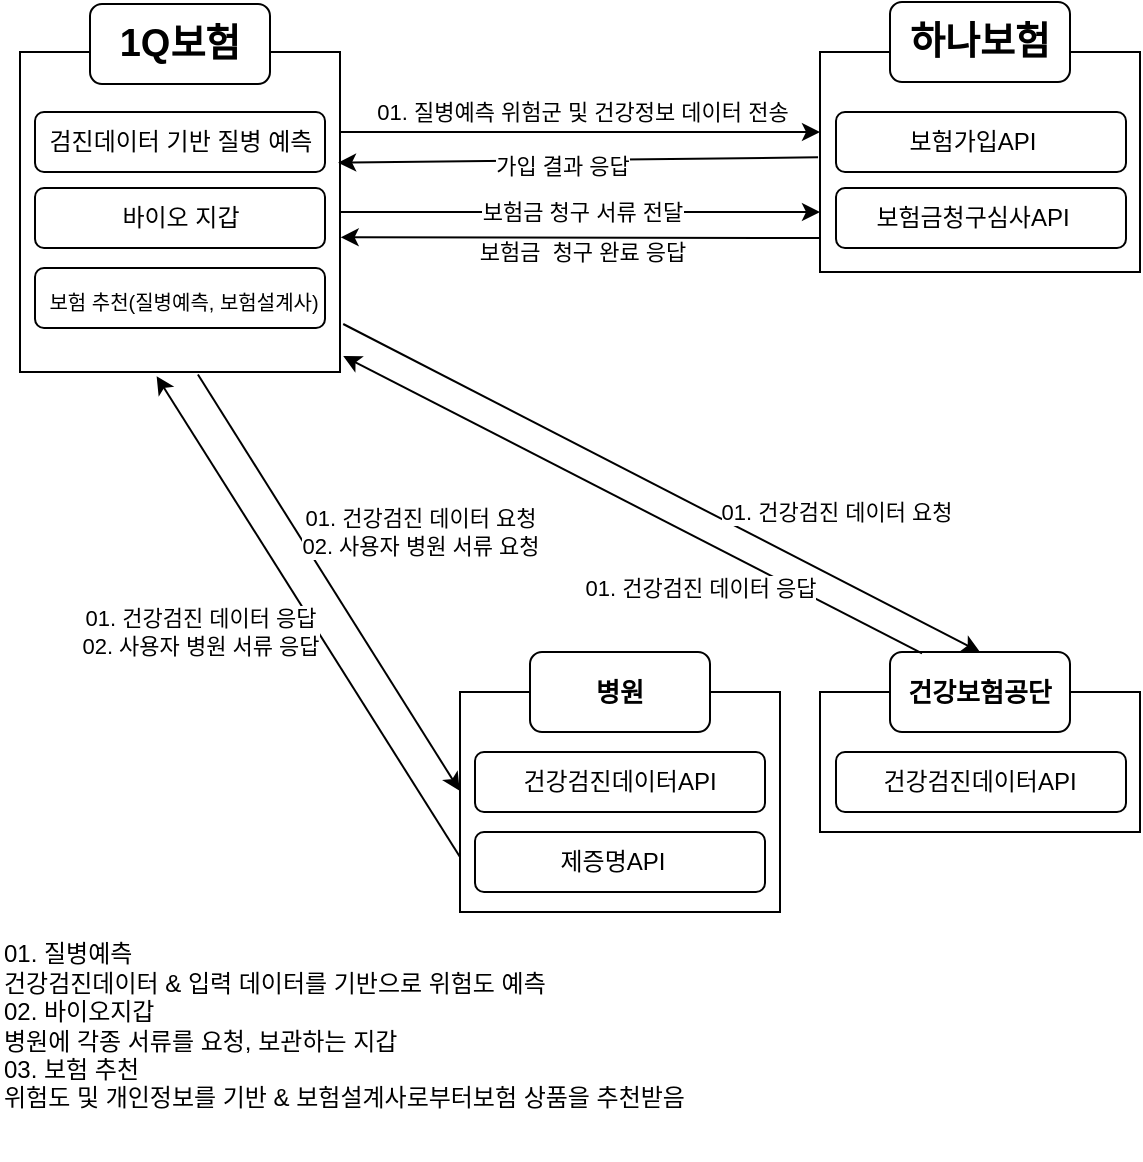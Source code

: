 <mxfile version="21.6.2" type="device">
  <diagram id="C5RBs43oDa-KdzZeNtuy" name="Page-1">
    <mxGraphModel dx="1018" dy="1810" grid="1" gridSize="10" guides="1" tooltips="1" connect="1" arrows="1" fold="1" page="1" pageScale="1" pageWidth="827" pageHeight="1169" math="0" shadow="0">
      <root>
        <mxCell id="WIyWlLk6GJQsqaUBKTNV-0" />
        <mxCell id="WIyWlLk6GJQsqaUBKTNV-1" parent="WIyWlLk6GJQsqaUBKTNV-0" />
        <mxCell id="sz-k3UKfdQ9AmwkZd8R5-64" value="" style="rounded=0;whiteSpace=wrap;html=1;" vertex="1" parent="WIyWlLk6GJQsqaUBKTNV-1">
          <mxGeometry x="440" y="-600" width="160" height="110" as="geometry" />
        </mxCell>
        <mxCell id="sz-k3UKfdQ9AmwkZd8R5-7" value="" style="rounded=0;whiteSpace=wrap;html=1;" vertex="1" parent="WIyWlLk6GJQsqaUBKTNV-1">
          <mxGeometry x="440" y="-280" width="160" height="70" as="geometry" />
        </mxCell>
        <mxCell id="sz-k3UKfdQ9AmwkZd8R5-23" value="" style="rounded=1;whiteSpace=wrap;html=1;" vertex="1" parent="WIyWlLk6GJQsqaUBKTNV-1">
          <mxGeometry x="475" y="-300" width="90" height="40" as="geometry" />
        </mxCell>
        <mxCell id="sz-k3UKfdQ9AmwkZd8R5-16" value="" style="rounded=1;whiteSpace=wrap;html=1;" vertex="1" parent="WIyWlLk6GJQsqaUBKTNV-1">
          <mxGeometry x="475" y="-625" width="90" height="40" as="geometry" />
        </mxCell>
        <mxCell id="sz-k3UKfdQ9AmwkZd8R5-18" value="&lt;b&gt;&lt;font style=&quot;font-size: 19px;&quot;&gt;하나보험&lt;/font&gt;&lt;/b&gt;" style="text;html=1;strokeColor=none;fillColor=none;align=center;verticalAlign=middle;whiteSpace=wrap;rounded=0;" vertex="1" parent="WIyWlLk6GJQsqaUBKTNV-1">
          <mxGeometry x="480" y="-620" width="80" height="30" as="geometry" />
        </mxCell>
        <mxCell id="sz-k3UKfdQ9AmwkZd8R5-0" value="" style="whiteSpace=wrap;html=1;aspect=fixed;" vertex="1" parent="WIyWlLk6GJQsqaUBKTNV-1">
          <mxGeometry x="40" y="-600" width="160" height="160" as="geometry" />
        </mxCell>
        <mxCell id="sz-k3UKfdQ9AmwkZd8R5-13" value="" style="rounded=1;whiteSpace=wrap;html=1;" vertex="1" parent="WIyWlLk6GJQsqaUBKTNV-1">
          <mxGeometry x="75" y="-624" width="90" height="40" as="geometry" />
        </mxCell>
        <mxCell id="sz-k3UKfdQ9AmwkZd8R5-17" value="&lt;b&gt;&lt;font style=&quot;font-size: 19px;&quot;&gt;1Q보험&lt;/font&gt;&lt;/b&gt;" style="text;html=1;strokeColor=none;fillColor=none;align=center;verticalAlign=middle;whiteSpace=wrap;rounded=0;" vertex="1" parent="WIyWlLk6GJQsqaUBKTNV-1">
          <mxGeometry x="80" y="-619" width="80" height="30" as="geometry" />
        </mxCell>
        <mxCell id="sz-k3UKfdQ9AmwkZd8R5-21" value="&lt;b style=&quot;&quot;&gt;&lt;font style=&quot;font-size: 13px;&quot;&gt;건강보험공단&lt;/font&gt;&lt;/b&gt;" style="text;html=1;strokeColor=none;fillColor=none;align=center;verticalAlign=middle;whiteSpace=wrap;rounded=0;" vertex="1" parent="WIyWlLk6GJQsqaUBKTNV-1">
          <mxGeometry x="480" y="-295" width="80" height="30" as="geometry" />
        </mxCell>
        <mxCell id="sz-k3UKfdQ9AmwkZd8R5-24" value="01. 질병예측&lt;br&gt;건강검진데이터 &amp;amp; 입력 데이터를 기반으로 위험도 예측&lt;br&gt;02. 바이오지갑&lt;br&gt;병원에 각종 서류를 요청, 보관하는 지갑&lt;br&gt;03. 보험 추천&lt;br&gt;위험도 및 개인정보를 기반 &amp;amp; 보험설계사로부터보험 상품을 추천받음" style="text;html=1;strokeColor=none;fillColor=none;align=left;verticalAlign=middle;whiteSpace=wrap;rounded=0;" vertex="1" parent="WIyWlLk6GJQsqaUBKTNV-1">
          <mxGeometry x="30" y="-180" width="396.25" height="134" as="geometry" />
        </mxCell>
        <mxCell id="sz-k3UKfdQ9AmwkZd8R5-26" value="" style="rounded=0;whiteSpace=wrap;html=1;" vertex="1" parent="WIyWlLk6GJQsqaUBKTNV-1">
          <mxGeometry x="260" y="-280" width="160" height="110" as="geometry" />
        </mxCell>
        <mxCell id="sz-k3UKfdQ9AmwkZd8R5-27" value="" style="rounded=1;whiteSpace=wrap;html=1;" vertex="1" parent="WIyWlLk6GJQsqaUBKTNV-1">
          <mxGeometry x="295" y="-300" width="90" height="40" as="geometry" />
        </mxCell>
        <mxCell id="sz-k3UKfdQ9AmwkZd8R5-28" value="&lt;b style=&quot;&quot;&gt;&lt;font style=&quot;font-size: 13px;&quot;&gt;병원&lt;/font&gt;&lt;/b&gt;" style="text;html=1;strokeColor=none;fillColor=none;align=center;verticalAlign=middle;whiteSpace=wrap;rounded=0;" vertex="1" parent="WIyWlLk6GJQsqaUBKTNV-1">
          <mxGeometry x="300" y="-295" width="80" height="30" as="geometry" />
        </mxCell>
        <mxCell id="sz-k3UKfdQ9AmwkZd8R5-30" value="" style="endArrow=classic;html=1;rounded=0;exitX=0.556;exitY=1.008;exitDx=0;exitDy=0;entryX=-0.001;entryY=0.449;entryDx=0;entryDy=0;exitPerimeter=0;entryPerimeter=0;" edge="1" parent="WIyWlLk6GJQsqaUBKTNV-1" source="sz-k3UKfdQ9AmwkZd8R5-0" target="sz-k3UKfdQ9AmwkZd8R5-26">
          <mxGeometry width="50" height="50" relative="1" as="geometry">
            <mxPoint x="330" y="-400" as="sourcePoint" />
            <mxPoint x="440" y="-410" as="targetPoint" />
          </mxGeometry>
        </mxCell>
        <mxCell id="sz-k3UKfdQ9AmwkZd8R5-43" value="01. 건강검진 데이터 요청&lt;br&gt;02. 사용자 병원 서류 요청" style="edgeLabel;html=1;align=center;verticalAlign=middle;resizable=0;points=[];" vertex="1" connectable="0" parent="sz-k3UKfdQ9AmwkZd8R5-30">
          <mxGeometry x="-0.015" y="-1" relative="1" as="geometry">
            <mxPoint x="47" y="-24" as="offset" />
          </mxGeometry>
        </mxCell>
        <mxCell id="sz-k3UKfdQ9AmwkZd8R5-31" value="" style="endArrow=classic;html=1;rounded=0;exitX=1.01;exitY=0.85;exitDx=0;exitDy=0;entryX=0.5;entryY=0;entryDx=0;entryDy=0;exitPerimeter=0;" edge="1" parent="WIyWlLk6GJQsqaUBKTNV-1" source="sz-k3UKfdQ9AmwkZd8R5-0" target="sz-k3UKfdQ9AmwkZd8R5-23">
          <mxGeometry width="50" height="50" relative="1" as="geometry">
            <mxPoint x="390" y="-360" as="sourcePoint" />
            <mxPoint x="440" y="-410" as="targetPoint" />
          </mxGeometry>
        </mxCell>
        <mxCell id="sz-k3UKfdQ9AmwkZd8R5-45" value="01. 건강검진 데이터 요청" style="edgeLabel;html=1;align=center;verticalAlign=middle;resizable=0;points=[];" vertex="1" connectable="0" parent="sz-k3UKfdQ9AmwkZd8R5-31">
          <mxGeometry x="0.322" y="3" relative="1" as="geometry">
            <mxPoint x="35" y="-12" as="offset" />
          </mxGeometry>
        </mxCell>
        <mxCell id="sz-k3UKfdQ9AmwkZd8R5-32" value="" style="endArrow=classic;html=1;rounded=0;exitX=0;exitY=0.75;exitDx=0;exitDy=0;entryX=0.427;entryY=1.013;entryDx=0;entryDy=0;entryPerimeter=0;" edge="1" parent="WIyWlLk6GJQsqaUBKTNV-1" source="sz-k3UKfdQ9AmwkZd8R5-26" target="sz-k3UKfdQ9AmwkZd8R5-0">
          <mxGeometry width="50" height="50" relative="1" as="geometry">
            <mxPoint x="260" y="-270" as="sourcePoint" />
            <mxPoint x="110" y="-430" as="targetPoint" />
          </mxGeometry>
        </mxCell>
        <mxCell id="sz-k3UKfdQ9AmwkZd8R5-44" value="01. 건강검진 데이터 응답&lt;br&gt;02. 사용자 병원 서류 응답" style="edgeLabel;html=1;align=center;verticalAlign=middle;resizable=0;points=[];" vertex="1" connectable="0" parent="sz-k3UKfdQ9AmwkZd8R5-32">
          <mxGeometry x="-0.056" y="1" relative="1" as="geometry">
            <mxPoint x="-58" as="offset" />
          </mxGeometry>
        </mxCell>
        <mxCell id="sz-k3UKfdQ9AmwkZd8R5-33" value="" style="endArrow=classic;html=1;rounded=0;exitX=0.178;exitY=0.017;exitDx=0;exitDy=0;exitPerimeter=0;entryX=1.01;entryY=0.95;entryDx=0;entryDy=0;entryPerimeter=0;" edge="1" parent="WIyWlLk6GJQsqaUBKTNV-1" source="sz-k3UKfdQ9AmwkZd8R5-23" target="sz-k3UKfdQ9AmwkZd8R5-0">
          <mxGeometry width="50" height="50" relative="1" as="geometry">
            <mxPoint x="450" y="-280" as="sourcePoint" />
            <mxPoint x="200" y="-450" as="targetPoint" />
          </mxGeometry>
        </mxCell>
        <mxCell id="sz-k3UKfdQ9AmwkZd8R5-46" value="01. 건강검진 데이터 응답" style="edgeLabel;html=1;align=center;verticalAlign=middle;resizable=0;points=[];" vertex="1" connectable="0" parent="sz-k3UKfdQ9AmwkZd8R5-33">
          <mxGeometry x="-0.571" y="-1" relative="1" as="geometry">
            <mxPoint x="-49" as="offset" />
          </mxGeometry>
        </mxCell>
        <mxCell id="sz-k3UKfdQ9AmwkZd8R5-34" value="" style="endArrow=classic;html=1;rounded=0;exitX=1;exitY=0.25;exitDx=0;exitDy=0;entryX=0;entryY=0.25;entryDx=0;entryDy=0;" edge="1" parent="WIyWlLk6GJQsqaUBKTNV-1" source="sz-k3UKfdQ9AmwkZd8R5-0">
          <mxGeometry width="50" height="50" relative="1" as="geometry">
            <mxPoint x="390" y="-360" as="sourcePoint" />
            <mxPoint x="440" y="-560" as="targetPoint" />
          </mxGeometry>
        </mxCell>
        <mxCell id="sz-k3UKfdQ9AmwkZd8R5-47" value="01. 질병예측 위험군 및 건강정보 데이터 전송" style="edgeLabel;html=1;align=center;verticalAlign=middle;resizable=0;points=[];" vertex="1" connectable="0" parent="sz-k3UKfdQ9AmwkZd8R5-34">
          <mxGeometry x="0.161" y="2" relative="1" as="geometry">
            <mxPoint x="-19" y="-8" as="offset" />
          </mxGeometry>
        </mxCell>
        <mxCell id="sz-k3UKfdQ9AmwkZd8R5-35" value="" style="endArrow=classic;html=1;rounded=0;entryX=0.994;entryY=0.346;entryDx=0;entryDy=0;entryPerimeter=0;exitX=-0.006;exitY=0.329;exitDx=0;exitDy=0;exitPerimeter=0;" edge="1" parent="WIyWlLk6GJQsqaUBKTNV-1" target="sz-k3UKfdQ9AmwkZd8R5-0">
          <mxGeometry width="50" height="50" relative="1" as="geometry">
            <mxPoint x="439.04" y="-547.36" as="sourcePoint" />
            <mxPoint x="200" y="-550" as="targetPoint" />
          </mxGeometry>
        </mxCell>
        <mxCell id="sz-k3UKfdQ9AmwkZd8R5-48" value="가입 결과 응답" style="edgeLabel;html=1;align=center;verticalAlign=middle;resizable=0;points=[];" vertex="1" connectable="0" parent="sz-k3UKfdQ9AmwkZd8R5-35">
          <mxGeometry x="-0.094" y="3" relative="1" as="geometry">
            <mxPoint x="-20" as="offset" />
          </mxGeometry>
        </mxCell>
        <mxCell id="sz-k3UKfdQ9AmwkZd8R5-37" value="" style="endArrow=classic;html=1;rounded=0;exitX=1;exitY=0.5;exitDx=0;exitDy=0;entryX=0;entryY=0.5;entryDx=0;entryDy=0;" edge="1" parent="WIyWlLk6GJQsqaUBKTNV-1" source="sz-k3UKfdQ9AmwkZd8R5-0">
          <mxGeometry width="50" height="50" relative="1" as="geometry">
            <mxPoint x="390" y="-360" as="sourcePoint" />
            <mxPoint x="440" y="-520" as="targetPoint" />
          </mxGeometry>
        </mxCell>
        <mxCell id="sz-k3UKfdQ9AmwkZd8R5-50" value="보험금 청구 서류 전달" style="edgeLabel;html=1;align=center;verticalAlign=middle;resizable=0;points=[];" vertex="1" connectable="0" parent="sz-k3UKfdQ9AmwkZd8R5-37">
          <mxGeometry x="0.103" y="-4" relative="1" as="geometry">
            <mxPoint x="-12" y="-4" as="offset" />
          </mxGeometry>
        </mxCell>
        <mxCell id="sz-k3UKfdQ9AmwkZd8R5-38" value="" style="endArrow=classic;html=1;rounded=0;entryX=1.002;entryY=0.579;entryDx=0;entryDy=0;entryPerimeter=0;" edge="1" parent="WIyWlLk6GJQsqaUBKTNV-1" target="sz-k3UKfdQ9AmwkZd8R5-0">
          <mxGeometry width="50" height="50" relative="1" as="geometry">
            <mxPoint x="440" y="-507" as="sourcePoint" />
            <mxPoint x="440" y="-410" as="targetPoint" />
          </mxGeometry>
        </mxCell>
        <mxCell id="sz-k3UKfdQ9AmwkZd8R5-51" value="보험금&amp;nbsp; 청구 완료 응답" style="edgeLabel;html=1;align=center;verticalAlign=middle;resizable=0;points=[];" vertex="1" connectable="0" parent="sz-k3UKfdQ9AmwkZd8R5-38">
          <mxGeometry x="0.024" y="-1" relative="1" as="geometry">
            <mxPoint x="3" y="8" as="offset" />
          </mxGeometry>
        </mxCell>
        <mxCell id="sz-k3UKfdQ9AmwkZd8R5-39" value="" style="rounded=1;whiteSpace=wrap;html=1;" vertex="1" parent="WIyWlLk6GJQsqaUBKTNV-1">
          <mxGeometry x="448" y="-570" width="145" height="30" as="geometry" />
        </mxCell>
        <mxCell id="sz-k3UKfdQ9AmwkZd8R5-40" value="" style="rounded=1;whiteSpace=wrap;html=1;" vertex="1" parent="WIyWlLk6GJQsqaUBKTNV-1">
          <mxGeometry x="448" y="-532" width="145" height="30" as="geometry" />
        </mxCell>
        <mxCell id="sz-k3UKfdQ9AmwkZd8R5-41" value="보험가입API" style="text;html=1;strokeColor=none;fillColor=none;align=center;verticalAlign=middle;whiteSpace=wrap;rounded=0;" vertex="1" parent="WIyWlLk6GJQsqaUBKTNV-1">
          <mxGeometry x="480" y="-570" width="72.5" height="30" as="geometry" />
        </mxCell>
        <mxCell id="sz-k3UKfdQ9AmwkZd8R5-42" value="보험금청구심사API" style="text;html=1;strokeColor=none;fillColor=none;align=center;verticalAlign=middle;whiteSpace=wrap;rounded=0;" vertex="1" parent="WIyWlLk6GJQsqaUBKTNV-1">
          <mxGeometry x="458.75" y="-532" width="115" height="30" as="geometry" />
        </mxCell>
        <mxCell id="sz-k3UKfdQ9AmwkZd8R5-52" value="" style="rounded=1;whiteSpace=wrap;html=1;" vertex="1" parent="WIyWlLk6GJQsqaUBKTNV-1">
          <mxGeometry x="47.5" y="-570" width="145" height="30" as="geometry" />
        </mxCell>
        <mxCell id="sz-k3UKfdQ9AmwkZd8R5-53" value="" style="rounded=1;whiteSpace=wrap;html=1;" vertex="1" parent="WIyWlLk6GJQsqaUBKTNV-1">
          <mxGeometry x="47.5" y="-532" width="145" height="30" as="geometry" />
        </mxCell>
        <mxCell id="sz-k3UKfdQ9AmwkZd8R5-54" value="" style="rounded=1;whiteSpace=wrap;html=1;" vertex="1" parent="WIyWlLk6GJQsqaUBKTNV-1">
          <mxGeometry x="47.5" y="-492" width="145" height="30" as="geometry" />
        </mxCell>
        <mxCell id="sz-k3UKfdQ9AmwkZd8R5-55" value="검진데이터 기반 질병 예측" style="text;html=1;strokeColor=none;fillColor=none;align=center;verticalAlign=middle;whiteSpace=wrap;rounded=0;" vertex="1" parent="WIyWlLk6GJQsqaUBKTNV-1">
          <mxGeometry x="43.75" y="-570" width="152.5" height="30" as="geometry" />
        </mxCell>
        <mxCell id="sz-k3UKfdQ9AmwkZd8R5-56" value="바이오 지갑" style="text;html=1;strokeColor=none;fillColor=none;align=center;verticalAlign=middle;whiteSpace=wrap;rounded=0;" vertex="1" parent="WIyWlLk6GJQsqaUBKTNV-1">
          <mxGeometry x="43.75" y="-532" width="152.5" height="30" as="geometry" />
        </mxCell>
        <mxCell id="sz-k3UKfdQ9AmwkZd8R5-57" value="&lt;font style=&quot;font-size: 10px;&quot;&gt;보험 추천&lt;font style=&quot;font-size: 10px;&quot;&gt;(질병예측, 보험설계사)&lt;/font&gt;&lt;/font&gt;" style="text;html=1;strokeColor=none;fillColor=none;align=center;verticalAlign=middle;whiteSpace=wrap;rounded=0;" vertex="1" parent="WIyWlLk6GJQsqaUBKTNV-1">
          <mxGeometry x="43.75" y="-490" width="156.25" height="30" as="geometry" />
        </mxCell>
        <mxCell id="sz-k3UKfdQ9AmwkZd8R5-58" value="" style="rounded=1;whiteSpace=wrap;html=1;" vertex="1" parent="WIyWlLk6GJQsqaUBKTNV-1">
          <mxGeometry x="267.5" y="-250" width="145" height="30" as="geometry" />
        </mxCell>
        <mxCell id="sz-k3UKfdQ9AmwkZd8R5-59" value="" style="rounded=1;whiteSpace=wrap;html=1;" vertex="1" parent="WIyWlLk6GJQsqaUBKTNV-1">
          <mxGeometry x="267.5" y="-210" width="145" height="30" as="geometry" />
        </mxCell>
        <mxCell id="sz-k3UKfdQ9AmwkZd8R5-60" value="건강검진데이터API" style="text;html=1;strokeColor=none;fillColor=none;align=center;verticalAlign=middle;whiteSpace=wrap;rounded=0;" vertex="1" parent="WIyWlLk6GJQsqaUBKTNV-1">
          <mxGeometry x="285" y="-250" width="110" height="30" as="geometry" />
        </mxCell>
        <mxCell id="sz-k3UKfdQ9AmwkZd8R5-61" value="제증명API" style="text;html=1;strokeColor=none;fillColor=none;align=center;verticalAlign=middle;whiteSpace=wrap;rounded=0;" vertex="1" parent="WIyWlLk6GJQsqaUBKTNV-1">
          <mxGeometry x="300" y="-210" width="72.5" height="30" as="geometry" />
        </mxCell>
        <mxCell id="sz-k3UKfdQ9AmwkZd8R5-62" value="" style="rounded=1;whiteSpace=wrap;html=1;" vertex="1" parent="WIyWlLk6GJQsqaUBKTNV-1">
          <mxGeometry x="448" y="-250" width="145" height="30" as="geometry" />
        </mxCell>
        <mxCell id="sz-k3UKfdQ9AmwkZd8R5-63" value="건강검진데이터API" style="text;html=1;strokeColor=none;fillColor=none;align=center;verticalAlign=middle;whiteSpace=wrap;rounded=0;" vertex="1" parent="WIyWlLk6GJQsqaUBKTNV-1">
          <mxGeometry x="465" y="-250" width="110" height="30" as="geometry" />
        </mxCell>
      </root>
    </mxGraphModel>
  </diagram>
</mxfile>
